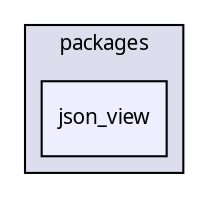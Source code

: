 digraph "packages/json/packages/json_view/" {
  compound=true
  node [ fontsize="10", fontname="FreeSans.ttf"];
  edge [ labelfontsize="10", labelfontname="FreeSans.ttf"];
  subgraph clusterdir_c86e8a83ca1ebf881411699efb86b576 {
    graph [ bgcolor="#ddddee", pencolor="black", label="packages" fontname="FreeSans.ttf", fontsize="10", URL="dir_c86e8a83ca1ebf881411699efb86b576.html"]
  dir_f65e0cce2a85d5ab0cecd99aaf980029 [shape=box, label="json_view", style="filled", fillcolor="#eeeeff", pencolor="black", URL="dir_f65e0cce2a85d5ab0cecd99aaf980029.html"];
  }
}
